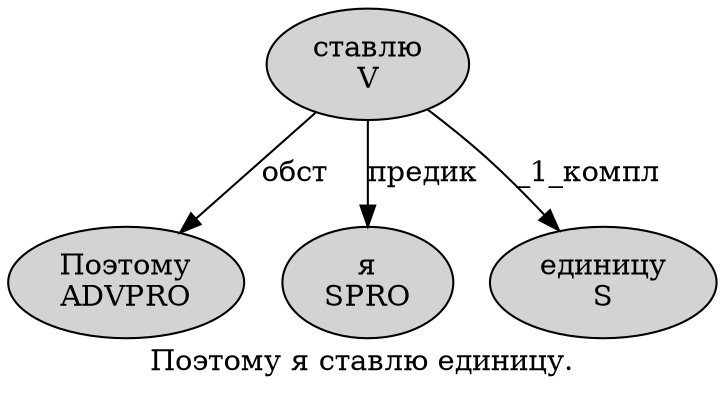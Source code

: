 digraph SENTENCE_3531 {
	graph [label="Поэтому я ставлю единицу."]
	node [style=filled]
		0 [label="Поэтому
ADVPRO" color="" fillcolor=lightgray penwidth=1 shape=ellipse]
		1 [label="я
SPRO" color="" fillcolor=lightgray penwidth=1 shape=ellipse]
		2 [label="ставлю
V" color="" fillcolor=lightgray penwidth=1 shape=ellipse]
		3 [label="единицу
S" color="" fillcolor=lightgray penwidth=1 shape=ellipse]
			2 -> 0 [label="обст"]
			2 -> 1 [label="предик"]
			2 -> 3 [label="_1_компл"]
}